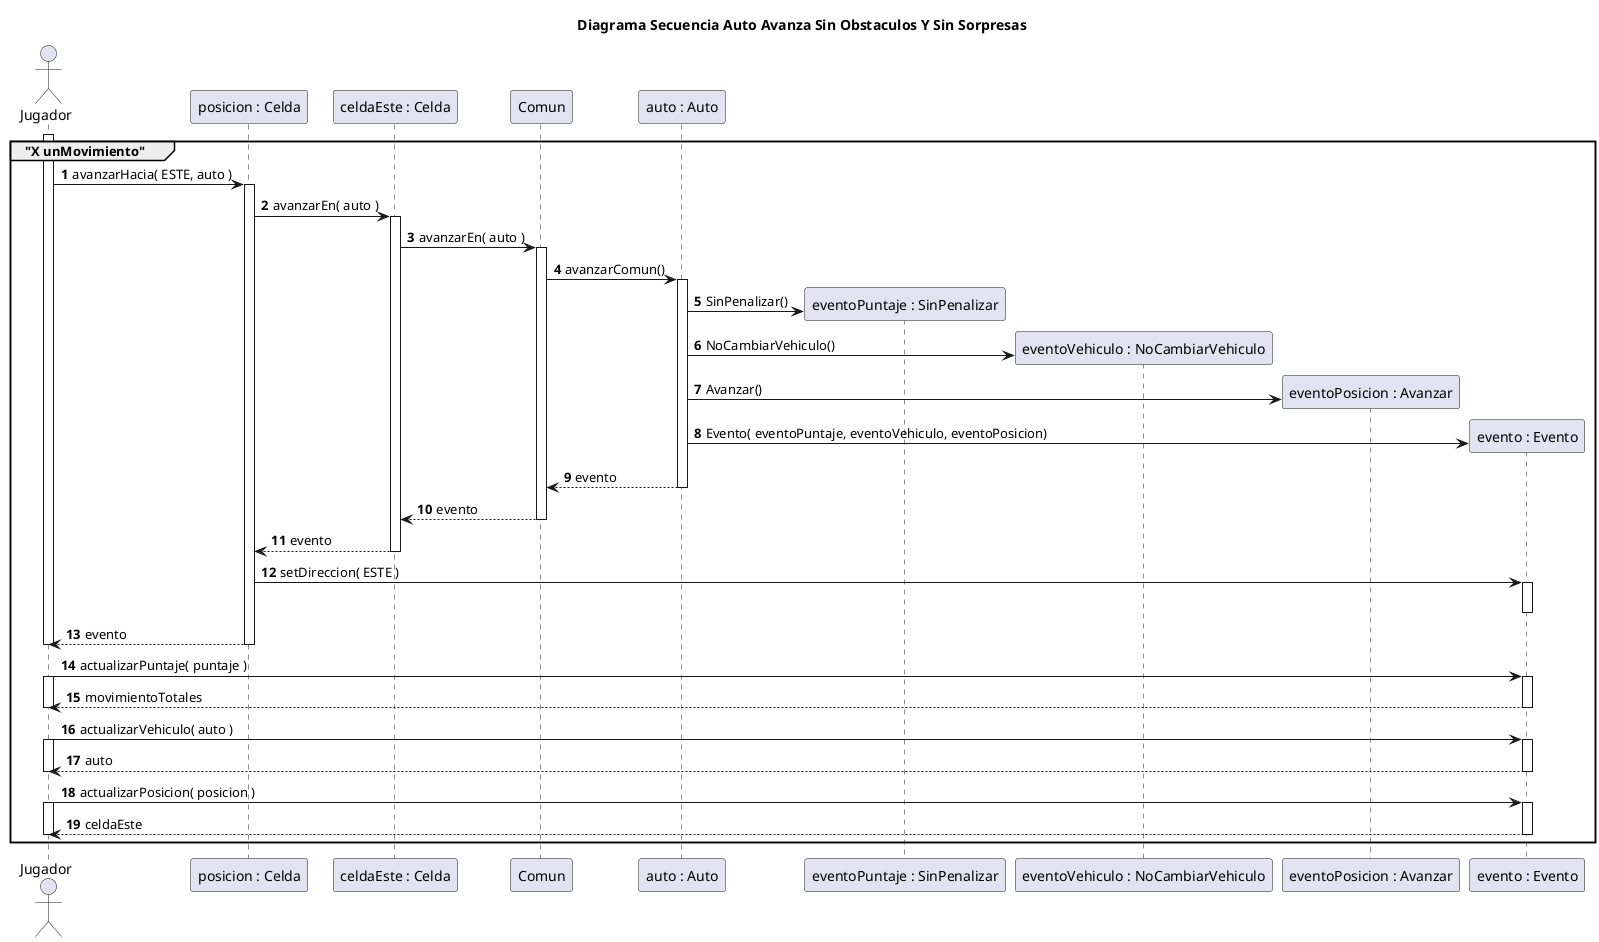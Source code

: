 @startuml
title Diagrama Secuencia Auto Avanza Sin Obstaculos Y Sin Sorpresas
autonumber
actor Jugador

group "X unMovimiento"
activate Jugador

Jugador -> "posicion : Celda"++: avanzarHacia( ESTE, auto )

"posicion : Celda" -> "celdaEste : Celda"++: avanzarEn( auto )

"celdaEste : Celda" -> Comun++: avanzarEn( auto )
Comun -> "auto : Auto"++: avanzarComun()

create "eventoPuntaje : SinPenalizar"
"auto : Auto" -> "eventoPuntaje : SinPenalizar": SinPenalizar()

create "eventoVehiculo : NoCambiarVehiculo"
"auto : Auto"  -> "eventoVehiculo : NoCambiarVehiculo": NoCambiarVehiculo()

create "eventoPosicion : Avanzar"
"auto : Auto"  -> "eventoPosicion : Avanzar": Avanzar()

create "evento : Evento"
"auto : Auto"  -> "evento : Evento": Evento( eventoPuntaje, eventoVehiculo, eventoPosicion)

"auto : Auto" --> Comun: evento
deactivate "auto : Auto"

Comun --> "celdaEste : Celda": evento
deactivate Comun
"celdaEste : Celda" --> "posicion : Celda": evento
deactivate "celdaEste : Celda"

"posicion : Celda" -> "evento : Evento"++: setDireccion( ESTE )
deactivate "evento : Evento"
"posicion : Celda" --> Jugador--: evento
deactivate Jugador

Jugador -> "evento : Evento"++: actualizarPuntaje( puntaje )
activate Jugador
Jugador <-- "evento : Evento"--: movimientoTotales
deactivate Jugador

Jugador -> "evento : Evento"++: actualizarVehiculo( auto )
activate Jugador
Jugador <-- "evento : Evento"--: auto
deactivate Jugador

Jugador -> "evento : Evento"++: actualizarPosicion( posicion )
activate Jugador
Jugador <-- "evento : Evento"--: celdaEste
deactivate Jugador
end

@enduml